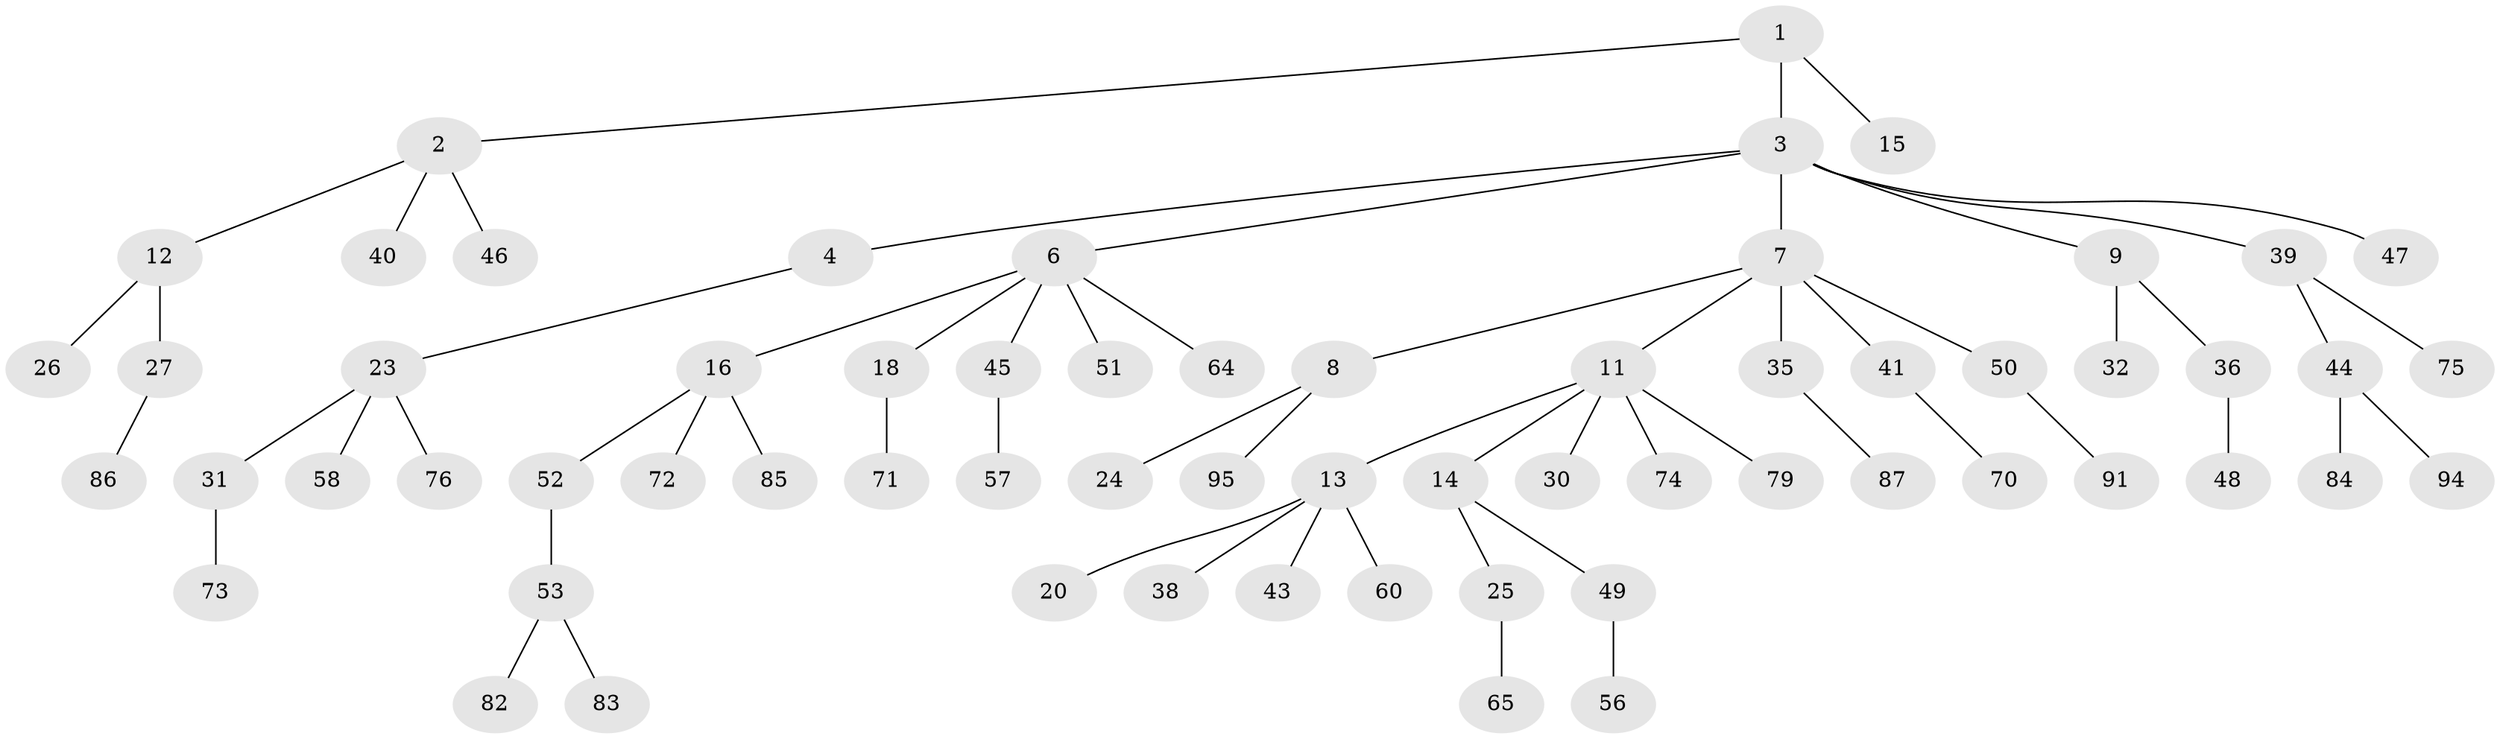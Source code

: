 // Generated by graph-tools (version 1.1) at 2025/24/03/03/25 07:24:08]
// undirected, 64 vertices, 63 edges
graph export_dot {
graph [start="1"]
  node [color=gray90,style=filled];
  1 [super="+5"];
  2 [super="+10"];
  3 [super="+63"];
  4;
  6 [super="+90"];
  7 [super="+66"];
  8 [super="+17"];
  9 [super="+33"];
  11 [super="+22"];
  12 [super="+93"];
  13 [super="+29"];
  14 [super="+34"];
  15;
  16 [super="+21"];
  18 [super="+19"];
  20 [super="+89"];
  23 [super="+42"];
  24 [super="+37"];
  25 [super="+28"];
  26;
  27 [super="+62"];
  30;
  31 [super="+67"];
  32;
  35 [super="+68"];
  36 [super="+78"];
  38 [super="+69"];
  39 [super="+61"];
  40;
  41 [super="+88"];
  43;
  44 [super="+54"];
  45;
  46 [super="+92"];
  47;
  48;
  49 [super="+55"];
  50;
  51;
  52;
  53 [super="+80"];
  56 [super="+59"];
  57 [super="+77"];
  58;
  60;
  64;
  65;
  70;
  71;
  72 [super="+81"];
  73;
  74;
  75;
  76;
  79;
  82;
  83;
  84;
  85;
  86;
  87;
  91;
  94;
  95;
  1 -- 2;
  1 -- 3;
  1 -- 15;
  2 -- 46;
  2 -- 40;
  2 -- 12;
  3 -- 4;
  3 -- 6;
  3 -- 7;
  3 -- 9;
  3 -- 39;
  3 -- 47;
  4 -- 23;
  6 -- 16;
  6 -- 18;
  6 -- 45;
  6 -- 51;
  6 -- 64;
  7 -- 8;
  7 -- 11;
  7 -- 35;
  7 -- 41;
  7 -- 50;
  8 -- 24;
  8 -- 95;
  9 -- 32;
  9 -- 36;
  11 -- 13;
  11 -- 14;
  11 -- 74;
  11 -- 30;
  11 -- 79;
  12 -- 26;
  12 -- 27;
  13 -- 20;
  13 -- 43;
  13 -- 60;
  13 -- 38;
  14 -- 25;
  14 -- 49;
  16 -- 52;
  16 -- 72;
  16 -- 85;
  18 -- 71;
  23 -- 31;
  23 -- 58;
  23 -- 76;
  25 -- 65;
  27 -- 86;
  31 -- 73;
  35 -- 87;
  36 -- 48;
  39 -- 44;
  39 -- 75;
  41 -- 70;
  44 -- 94;
  44 -- 84;
  45 -- 57;
  49 -- 56;
  50 -- 91;
  52 -- 53;
  53 -- 82;
  53 -- 83;
}
